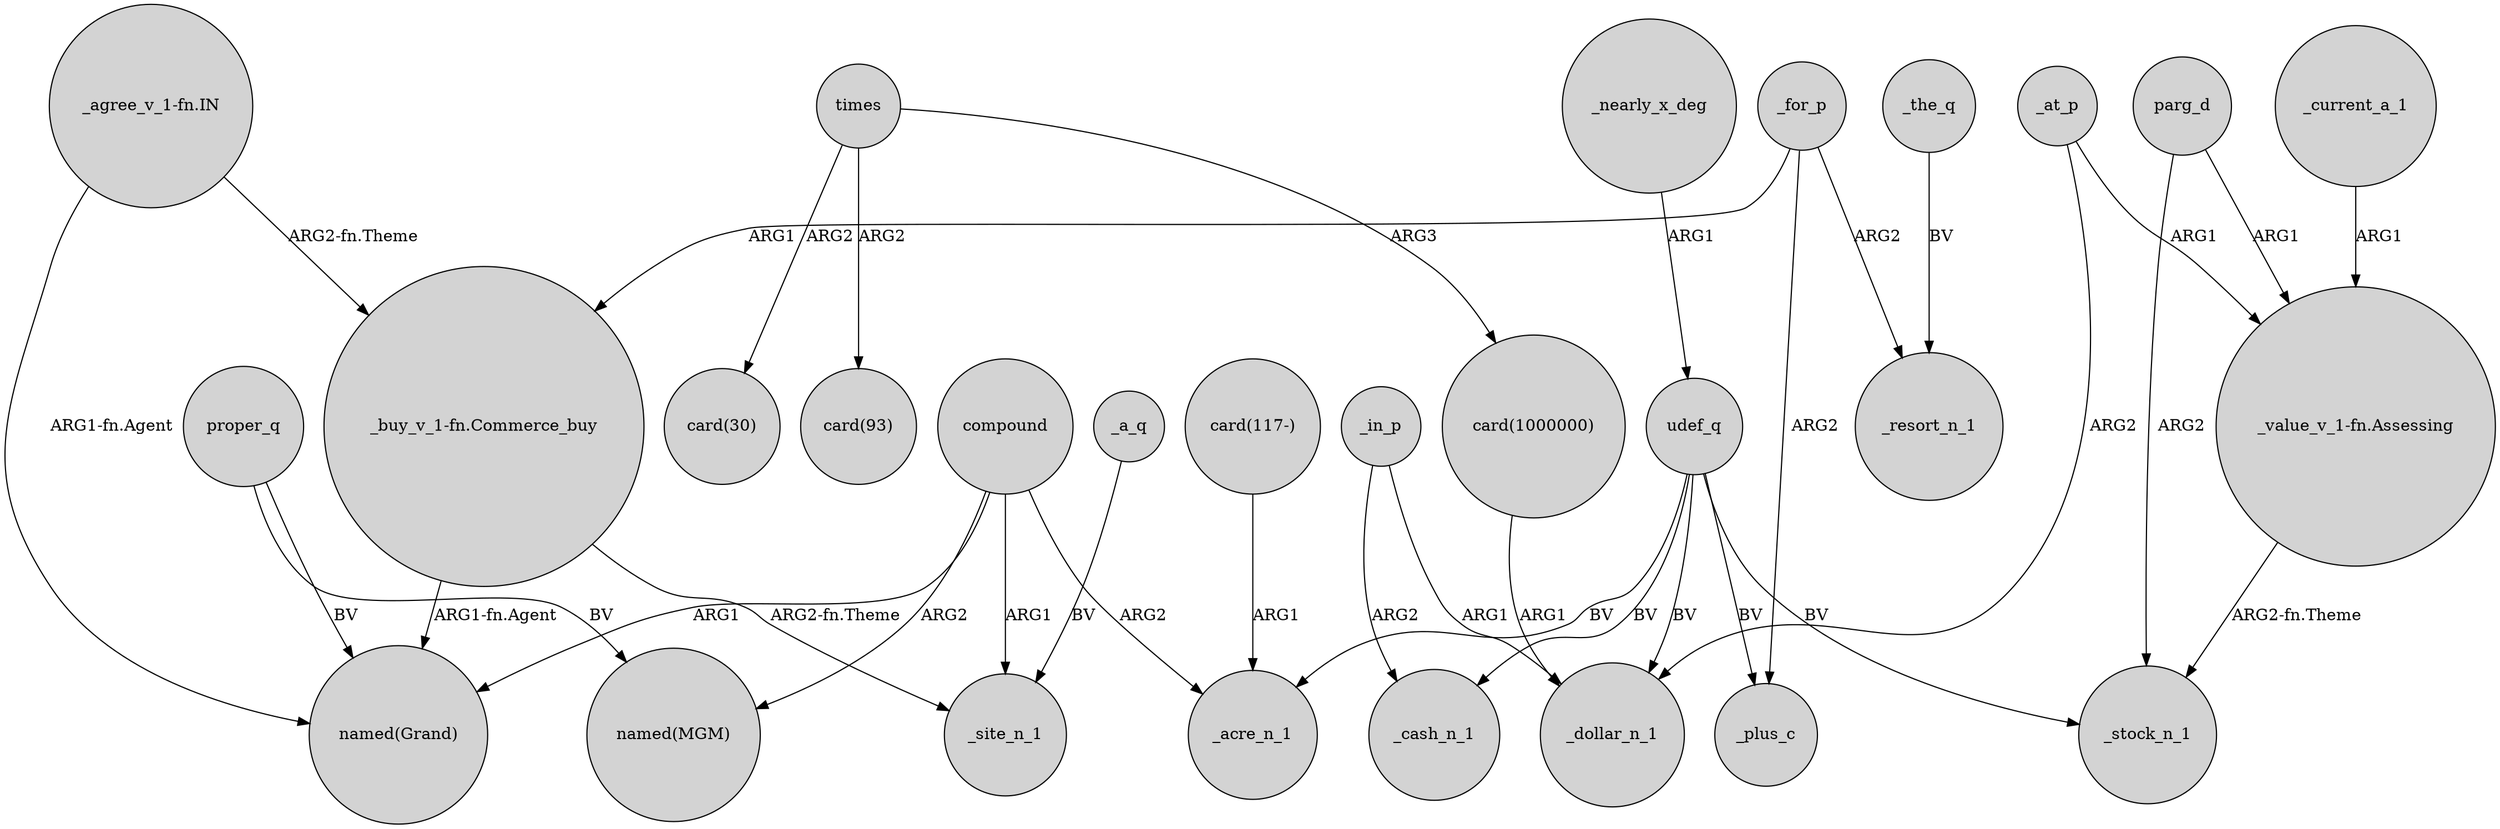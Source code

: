 digraph {
	node [shape=circle style=filled]
	"_agree_v_1-fn.IN" -> "_buy_v_1-fn.Commerce_buy" [label="ARG2-fn.Theme"]
	"card(1000000)" -> _dollar_n_1 [label=ARG1]
	_at_p -> _dollar_n_1 [label=ARG2]
	proper_q -> "named(Grand)" [label=BV]
	_the_q -> _resort_n_1 [label=BV]
	udef_q -> _cash_n_1 [label=BV]
	"_value_v_1-fn.Assessing" -> _stock_n_1 [label="ARG2-fn.Theme"]
	udef_q -> _plus_c [label=BV]
	"card(117-)" -> _acre_n_1 [label=ARG1]
	_at_p -> "_value_v_1-fn.Assessing" [label=ARG1]
	"_buy_v_1-fn.Commerce_buy" -> _site_n_1 [label="ARG2-fn.Theme"]
	_for_p -> _resort_n_1 [label=ARG2]
	udef_q -> _acre_n_1 [label=BV]
	udef_q -> _stock_n_1 [label=BV]
	"_buy_v_1-fn.Commerce_buy" -> "named(Grand)" [label="ARG1-fn.Agent"]
	"_agree_v_1-fn.IN" -> "named(Grand)" [label="ARG1-fn.Agent"]
	times -> "card(1000000)" [label=ARG3]
	proper_q -> "named(MGM)" [label=BV]
	compound -> _acre_n_1 [label=ARG2]
	_current_a_1 -> "_value_v_1-fn.Assessing" [label=ARG1]
	times -> "card(30)" [label=ARG2]
	_nearly_x_deg -> udef_q [label=ARG1]
	_for_p -> "_buy_v_1-fn.Commerce_buy" [label=ARG1]
	compound -> "named(Grand)" [label=ARG1]
	_in_p -> _cash_n_1 [label=ARG2]
	_a_q -> _site_n_1 [label=BV]
	times -> "card(93)" [label=ARG2]
	_for_p -> _plus_c [label=ARG2]
	_in_p -> _dollar_n_1 [label=ARG1]
	parg_d -> "_value_v_1-fn.Assessing" [label=ARG1]
	compound -> "named(MGM)" [label=ARG2]
	compound -> _site_n_1 [label=ARG1]
	udef_q -> _dollar_n_1 [label=BV]
	parg_d -> _stock_n_1 [label=ARG2]
}
